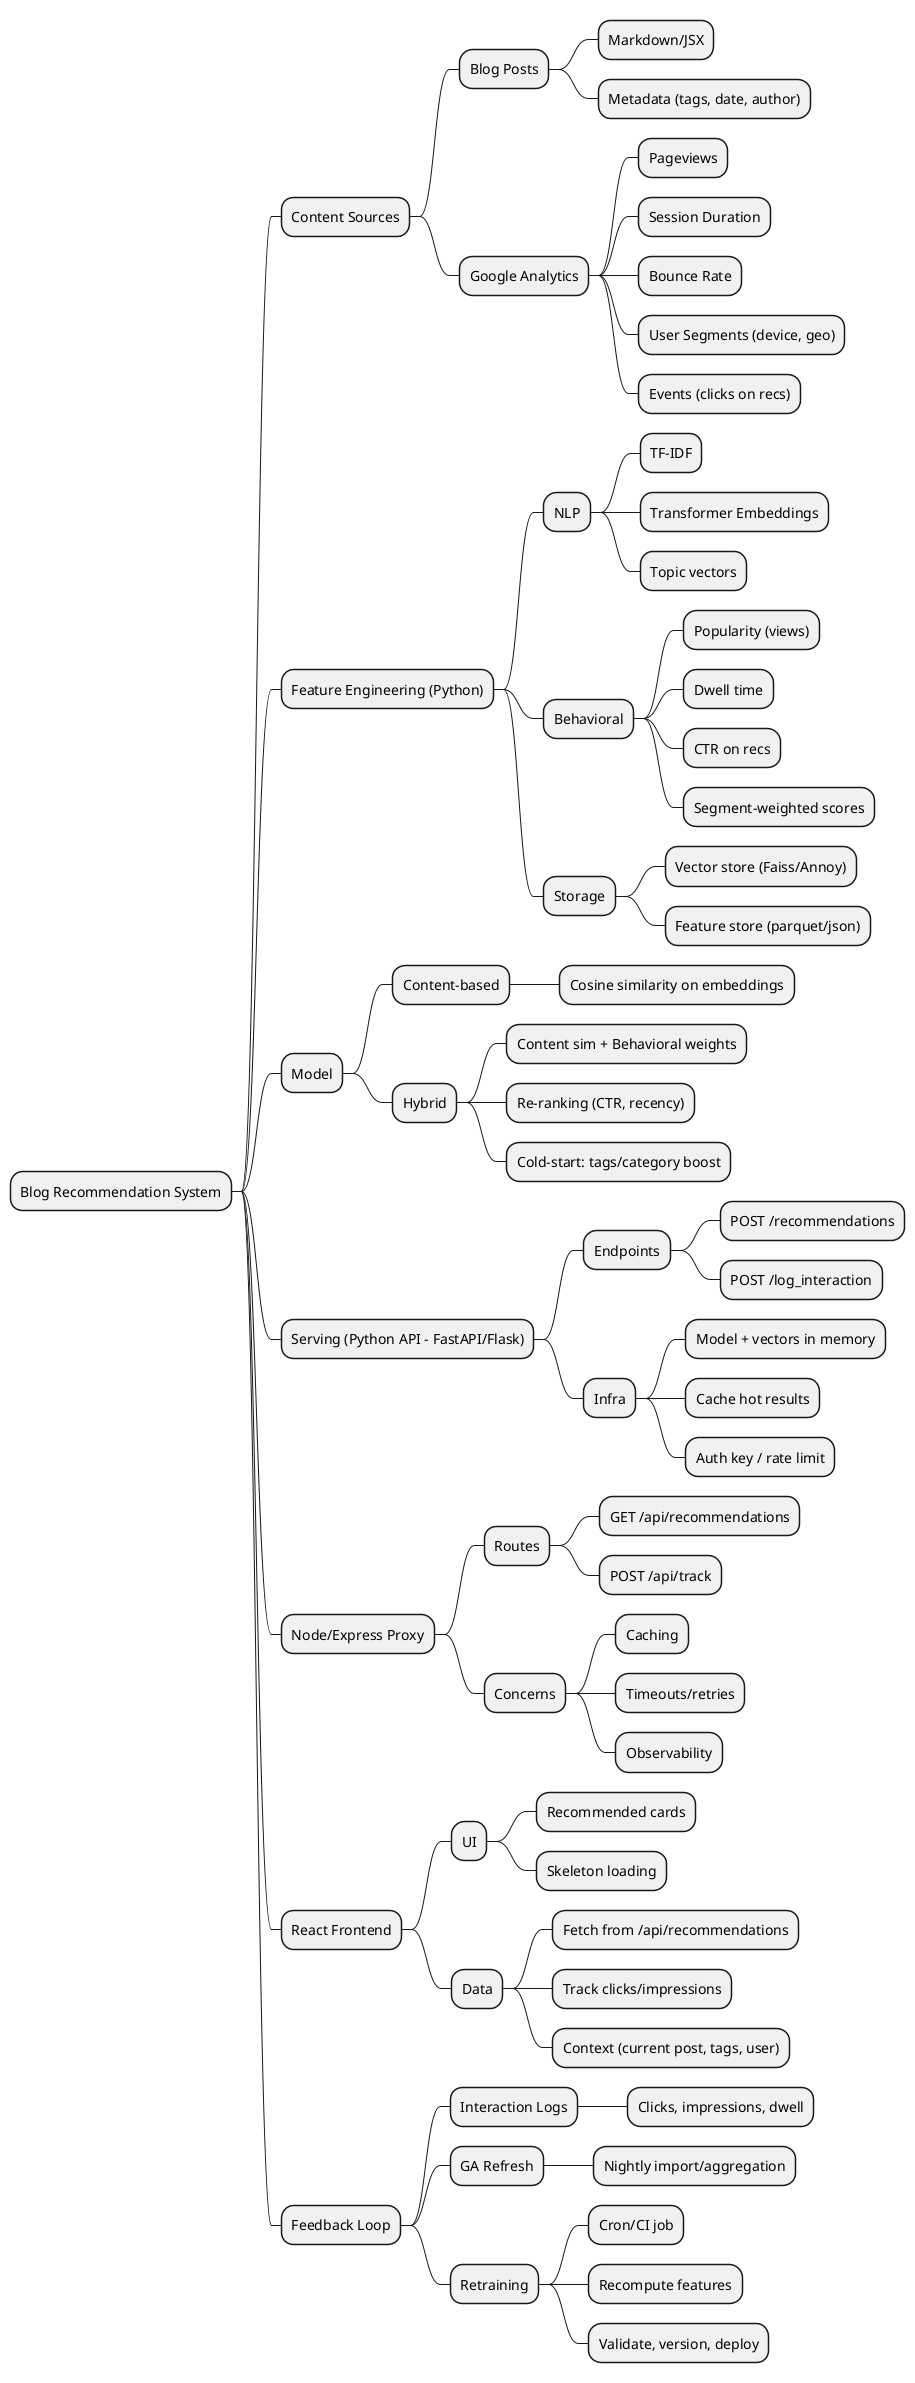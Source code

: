 @startmindmap
* Blog Recommendation System
** Content Sources
*** Blog Posts
**** Markdown/JSX
**** Metadata (tags, date, author)
*** Google Analytics
**** Pageviews
**** Session Duration
**** Bounce Rate
**** User Segments (device, geo)
**** Events (clicks on recs)
** Feature Engineering (Python)
*** NLP
**** TF-IDF
**** Transformer Embeddings
**** Topic vectors
*** Behavioral
**** Popularity (views)
**** Dwell time
**** CTR on recs
**** Segment-weighted scores
*** Storage
**** Vector store (Faiss/Annoy)
**** Feature store (parquet/json)
** Model
*** Content-based
**** Cosine similarity on embeddings
*** Hybrid
**** Content sim + Behavioral weights
**** Re-ranking (CTR, recency)
**** Cold-start: tags/category boost
** Serving (Python API - FastAPI/Flask)
*** Endpoints
**** POST /recommendations
**** POST /log_interaction
*** Infra
**** Model + vectors in memory
**** Cache hot results
**** Auth key / rate limit
** Node/Express Proxy
*** Routes
**** GET /api/recommendations
**** POST /api/track
*** Concerns
**** Caching
**** Timeouts/retries
**** Observability
** React Frontend
*** UI
**** Recommended cards
**** Skeleton loading
*** Data
**** Fetch from /api/recommendations
**** Track clicks/impressions
**** Context (current post, tags, user)
** Feedback Loop
*** Interaction Logs
**** Clicks, impressions, dwell
*** GA Refresh
**** Nightly import/aggregation
*** Retraining
**** Cron/CI job
**** Recompute features
**** Validate, version, deploy
@endmindmap



